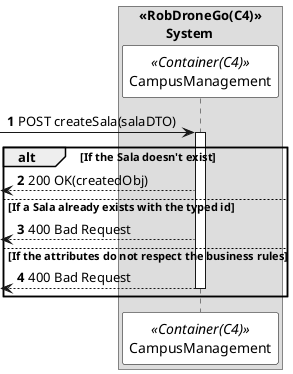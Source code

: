 @startuml createSalaSD
autonumber

skinparam sequence {
    ParticipantBorderColor black
    ParticipantBackgroundColor white
}



box "<<RobDroneGo(C4)>>\n\tSystem"
participant CampusManagement as  CM <<Container(C4)>>
end box


 -> CM: POST createSala(salaDTO)
activate CM

alt If the Sala doesn't exist 
 <-- CM: 200 OK(createdObj)

else If a Sala already exists with the typed id
 <-- CM: 400 Bad Request

else If the attributes do not respect the business rules


<-- CM: 400 Bad Request
deactivate CM



end


@enduml
